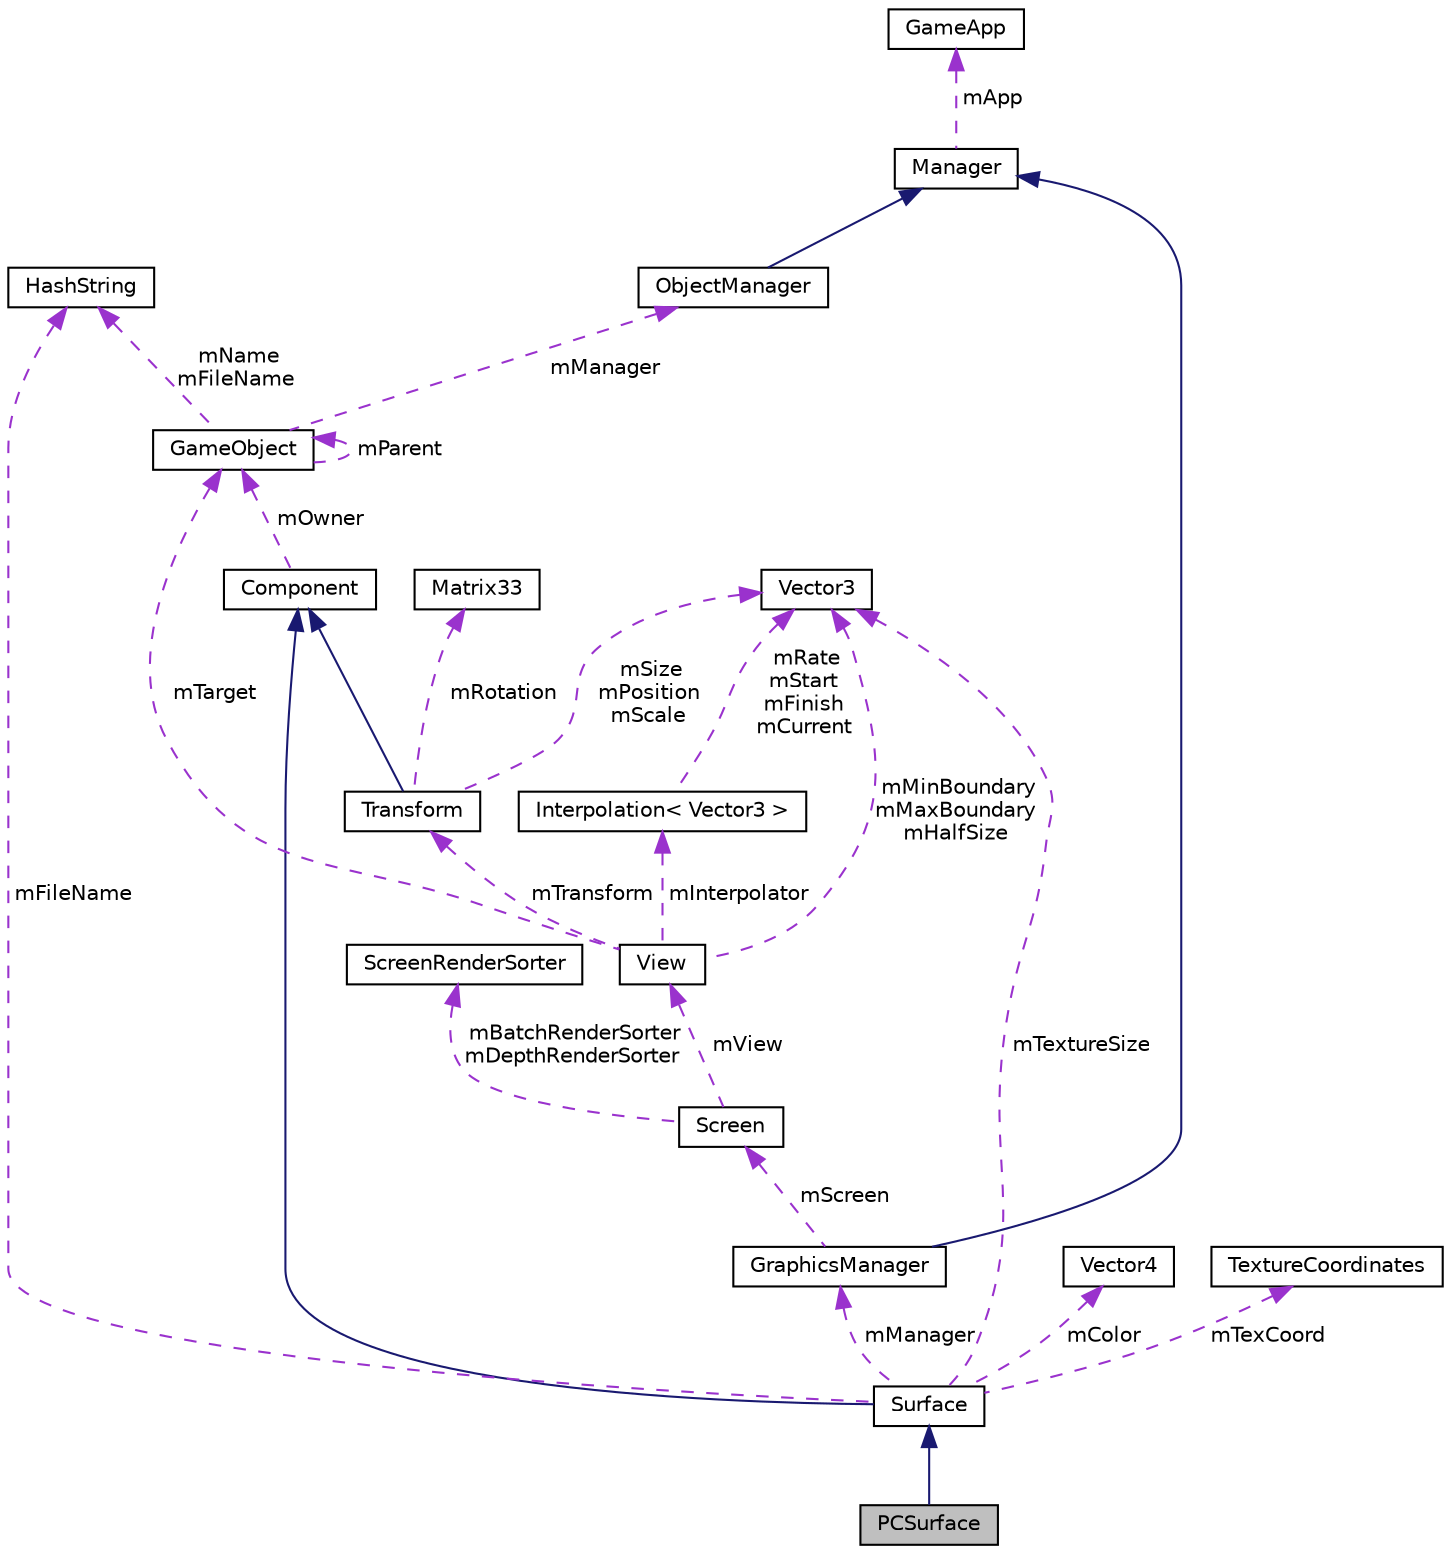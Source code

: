 digraph "PCSurface"
{
  edge [fontname="Helvetica",fontsize="10",labelfontname="Helvetica",labelfontsize="10"];
  node [fontname="Helvetica",fontsize="10",shape=record];
  Node1 [label="PCSurface",height=0.2,width=0.4,color="black", fillcolor="grey75", style="filled", fontcolor="black"];
  Node2 -> Node1 [dir="back",color="midnightblue",fontsize="10",style="solid",fontname="Helvetica"];
  Node2 [label="Surface",height=0.2,width=0.4,color="black", fillcolor="white", style="filled",URL="$classSurface.html"];
  Node3 -> Node2 [dir="back",color="midnightblue",fontsize="10",style="solid",fontname="Helvetica"];
  Node3 [label="Component",height=0.2,width=0.4,color="black", fillcolor="white", style="filled",URL="$classComponent.html"];
  Node4 -> Node3 [dir="back",color="darkorchid3",fontsize="10",style="dashed",label=" mOwner" ,fontname="Helvetica"];
  Node4 [label="GameObject",height=0.2,width=0.4,color="black", fillcolor="white", style="filled",URL="$classGameObject.html"];
  Node4 -> Node4 [dir="back",color="darkorchid3",fontsize="10",style="dashed",label=" mParent" ,fontname="Helvetica"];
  Node5 -> Node4 [dir="back",color="darkorchid3",fontsize="10",style="dashed",label=" mManager" ,fontname="Helvetica"];
  Node5 [label="ObjectManager",height=0.2,width=0.4,color="black", fillcolor="white", style="filled",URL="$classObjectManager.html"];
  Node6 -> Node5 [dir="back",color="midnightblue",fontsize="10",style="solid",fontname="Helvetica"];
  Node6 [label="Manager",height=0.2,width=0.4,color="black", fillcolor="white", style="filled",URL="$classManager.html"];
  Node7 -> Node6 [dir="back",color="darkorchid3",fontsize="10",style="dashed",label=" mApp" ,fontname="Helvetica"];
  Node7 [label="GameApp",height=0.2,width=0.4,color="black", fillcolor="white", style="filled",URL="$classGameApp.html"];
  Node8 -> Node4 [dir="back",color="darkorchid3",fontsize="10",style="dashed",label=" mName\nmFileName" ,fontname="Helvetica"];
  Node8 [label="HashString",height=0.2,width=0.4,color="black", fillcolor="white", style="filled",URL="$classHashString.html"];
  Node9 -> Node2 [dir="back",color="darkorchid3",fontsize="10",style="dashed",label=" mManager" ,fontname="Helvetica"];
  Node9 [label="GraphicsManager",height=0.2,width=0.4,color="black", fillcolor="white", style="filled",URL="$classGraphicsManager.html"];
  Node6 -> Node9 [dir="back",color="midnightblue",fontsize="10",style="solid",fontname="Helvetica"];
  Node10 -> Node9 [dir="back",color="darkorchid3",fontsize="10",style="dashed",label=" mScreen" ,fontname="Helvetica"];
  Node10 [label="Screen",height=0.2,width=0.4,color="black", fillcolor="white", style="filled",URL="$classScreen.html"];
  Node11 -> Node10 [dir="back",color="darkorchid3",fontsize="10",style="dashed",label=" mView" ,fontname="Helvetica"];
  Node11 [label="View",height=0.2,width=0.4,color="black", fillcolor="white", style="filled",URL="$classView.html"];
  Node4 -> Node11 [dir="back",color="darkorchid3",fontsize="10",style="dashed",label=" mTarget" ,fontname="Helvetica"];
  Node12 -> Node11 [dir="back",color="darkorchid3",fontsize="10",style="dashed",label=" mInterpolator" ,fontname="Helvetica"];
  Node12 [label="Interpolation\< Vector3 \>",height=0.2,width=0.4,color="black", fillcolor="white", style="filled",URL="$classInterpolation.html"];
  Node13 -> Node12 [dir="back",color="darkorchid3",fontsize="10",style="dashed",label=" mRate\nmStart\nmFinish\nmCurrent" ,fontname="Helvetica"];
  Node13 [label="Vector3",height=0.2,width=0.4,color="black", fillcolor="white", style="filled",URL="$structVector3.html"];
  Node13 -> Node11 [dir="back",color="darkorchid3",fontsize="10",style="dashed",label=" mMinBoundary\nmMaxBoundary\nmHalfSize" ,fontname="Helvetica"];
  Node14 -> Node11 [dir="back",color="darkorchid3",fontsize="10",style="dashed",label=" mTransform" ,fontname="Helvetica"];
  Node14 [label="Transform",height=0.2,width=0.4,color="black", fillcolor="white", style="filled",URL="$classTransform.html"];
  Node3 -> Node14 [dir="back",color="midnightblue",fontsize="10",style="solid",fontname="Helvetica"];
  Node15 -> Node14 [dir="back",color="darkorchid3",fontsize="10",style="dashed",label=" mRotation" ,fontname="Helvetica"];
  Node15 [label="Matrix33",height=0.2,width=0.4,color="black", fillcolor="white", style="filled",URL="$structMatrix33.html"];
  Node13 -> Node14 [dir="back",color="darkorchid3",fontsize="10",style="dashed",label=" mSize\nmPosition\nmScale" ,fontname="Helvetica"];
  Node16 -> Node10 [dir="back",color="darkorchid3",fontsize="10",style="dashed",label=" mBatchRenderSorter\nmDepthRenderSorter" ,fontname="Helvetica"];
  Node16 [label="ScreenRenderSorter",height=0.2,width=0.4,color="black", fillcolor="white", style="filled",URL="$classScreenRenderSorter.html"];
  Node13 -> Node2 [dir="back",color="darkorchid3",fontsize="10",style="dashed",label=" mTextureSize" ,fontname="Helvetica"];
  Node17 -> Node2 [dir="back",color="darkorchid3",fontsize="10",style="dashed",label=" mColor" ,fontname="Helvetica"];
  Node17 [label="Vector4",height=0.2,width=0.4,color="black", fillcolor="white", style="filled",URL="$structVector4.html"];
  Node18 -> Node2 [dir="back",color="darkorchid3",fontsize="10",style="dashed",label=" mTexCoord" ,fontname="Helvetica"];
  Node18 [label="TextureCoordinates",height=0.2,width=0.4,color="black", fillcolor="white", style="filled",URL="$classTextureCoordinates.html"];
  Node8 -> Node2 [dir="back",color="darkorchid3",fontsize="10",style="dashed",label=" mFileName" ,fontname="Helvetica"];
}
